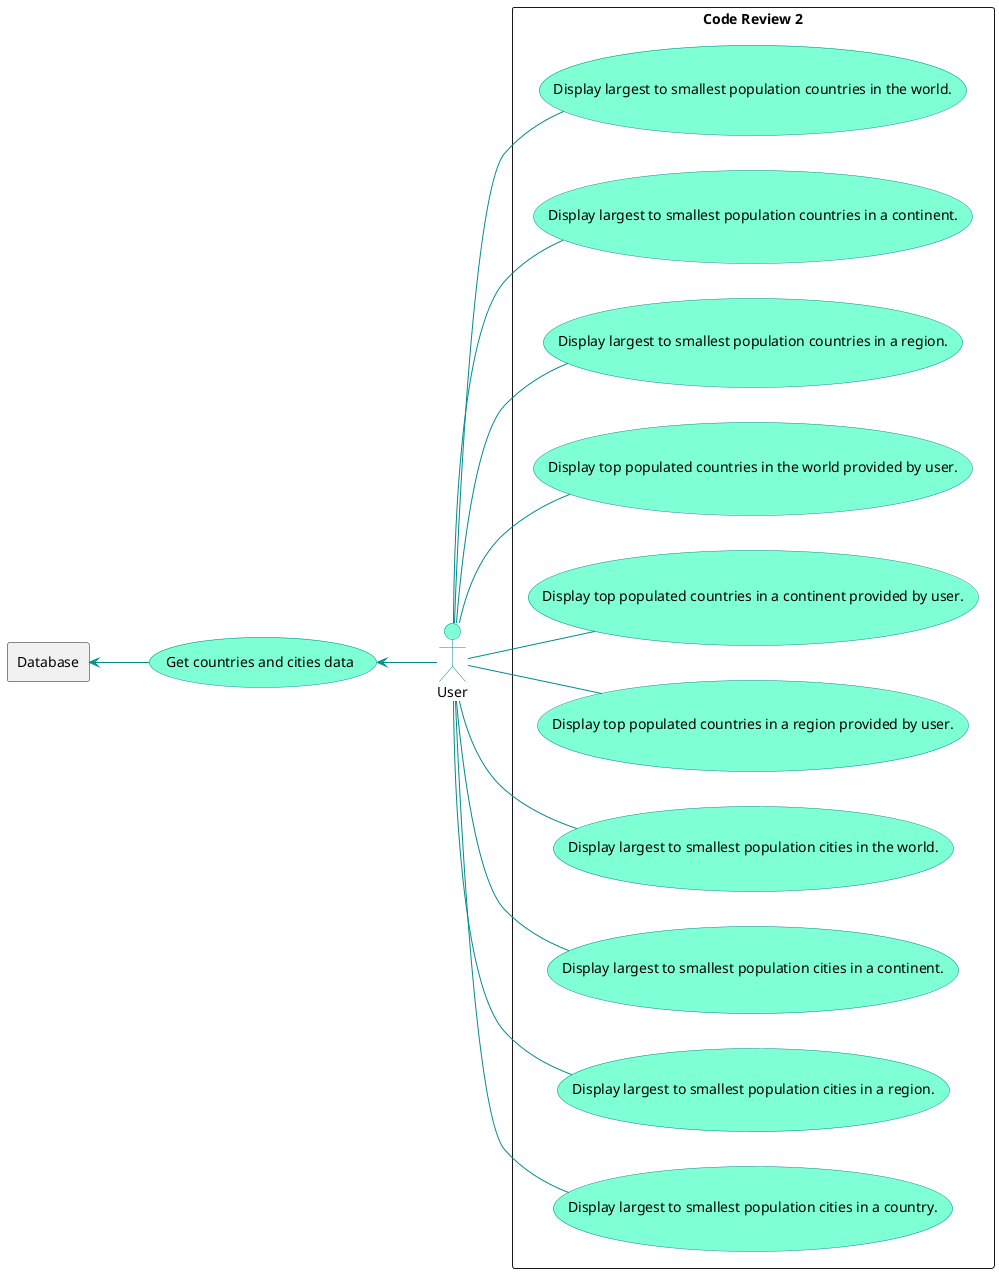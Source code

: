 @startuml

skinparam usecase {
FontName Aapex
BackgroundColor Aquamarine
BorderColor DarkCyan
ArrowColor DarkCyan
}
skinparam actor{
FontName Aapex
BackgroundColor Aquamarine
BorderColor DarkCyan
}

left to right direction
skinparam packageStyle rectangle
actor User
usecase UC4 as "Get countries and cities data"
rectangle database as "Database"
UC4 <-- User
database <-- UC4

rectangle "Code Review 2" {
User -- (Display largest to smallest population countries in the world.)
User -- (Display largest to smallest population countries in a continent.)
User -- (Display largest to smallest population countries in a region.)
User -- (Display top populated countries in the world provided by user.)
User -- (Display top populated countries in a continent provided by user.)
User -- (Display top populated countries in a region provided by user.)
User -- (Display largest to smallest population cities in the world.)
User -- (Display largest to smallest population cities in a continent.)
User -- (Display largest to smallest population cities in a region.)
User -- (Display largest to smallest population cities in a country.)
}

@enduml